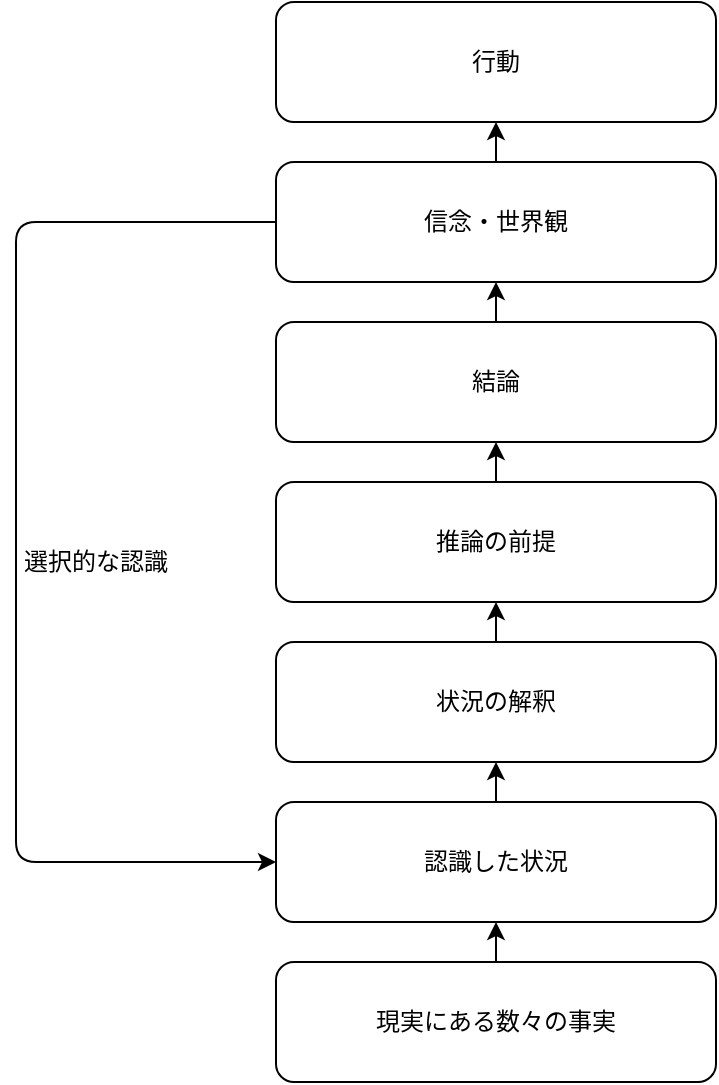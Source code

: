 <mxfile version="13.1.3">
    <diagram id="6hGFLwfOUW9BJ-s0fimq" name="Page-1">
        <mxGraphModel dx="536" dy="830" grid="1" gridSize="10" guides="1" tooltips="1" connect="1" arrows="1" fold="1" page="1" pageScale="1" pageWidth="827" pageHeight="1169" math="0" shadow="0">
            <root>
                <mxCell id="0"/>
                <mxCell id="1" parent="0"/>
                <mxCell id="2" value="現実にある数々の事実" style="rounded=1;whiteSpace=wrap;html=1;" vertex="1" parent="1">
                    <mxGeometry x="190" y="720" width="220" height="60" as="geometry"/>
                </mxCell>
                <mxCell id="3" value="認識した状況" style="rounded=1;whiteSpace=wrap;html=1;" vertex="1" parent="1">
                    <mxGeometry x="190" y="640" width="220" height="60" as="geometry"/>
                </mxCell>
                <mxCell id="4" value="状況の解釈" style="rounded=1;whiteSpace=wrap;html=1;" vertex="1" parent="1">
                    <mxGeometry x="190" y="560" width="220" height="60" as="geometry"/>
                </mxCell>
                <mxCell id="5" value="推論の前提" style="rounded=1;whiteSpace=wrap;html=1;" vertex="1" parent="1">
                    <mxGeometry x="190" y="480" width="220" height="60" as="geometry"/>
                </mxCell>
                <mxCell id="6" value="結論" style="rounded=1;whiteSpace=wrap;html=1;" vertex="1" parent="1">
                    <mxGeometry x="190" y="400" width="220" height="60" as="geometry"/>
                </mxCell>
                <mxCell id="7" value="信念・世界観" style="rounded=1;whiteSpace=wrap;html=1;" vertex="1" parent="1">
                    <mxGeometry x="190" y="320" width="220" height="60" as="geometry"/>
                </mxCell>
                <mxCell id="8" value="行動" style="rounded=1;whiteSpace=wrap;html=1;" vertex="1" parent="1">
                    <mxGeometry x="190" y="240" width="220" height="60" as="geometry"/>
                </mxCell>
                <mxCell id="9" value="" style="endArrow=classic;html=1;exitX=0.5;exitY=0;exitDx=0;exitDy=0;" edge="1" parent="1" source="2">
                    <mxGeometry width="50" height="50" relative="1" as="geometry">
                        <mxPoint x="250" y="450" as="sourcePoint"/>
                        <mxPoint x="300" y="700" as="targetPoint"/>
                    </mxGeometry>
                </mxCell>
                <mxCell id="10" value="" style="endArrow=classic;html=1;entryX=0.5;entryY=1;entryDx=0;entryDy=0;" edge="1" parent="1" target="4">
                    <mxGeometry width="50" height="50" relative="1" as="geometry">
                        <mxPoint x="300" y="640" as="sourcePoint"/>
                        <mxPoint x="310" y="710" as="targetPoint"/>
                    </mxGeometry>
                </mxCell>
                <mxCell id="11" value="" style="endArrow=classic;html=1;exitX=0.5;exitY=0;exitDx=0;exitDy=0;" edge="1" parent="1" source="4" target="5">
                    <mxGeometry width="50" height="50" relative="1" as="geometry">
                        <mxPoint x="302" y="560" as="sourcePoint"/>
                        <mxPoint x="310" y="630" as="targetPoint"/>
                    </mxGeometry>
                </mxCell>
                <mxCell id="12" value="" style="endArrow=classic;html=1;entryX=0.5;entryY=1;entryDx=0;entryDy=0;" edge="1" parent="1" target="6">
                    <mxGeometry width="50" height="50" relative="1" as="geometry">
                        <mxPoint x="300" y="480" as="sourcePoint"/>
                        <mxPoint x="311.2" y="550" as="targetPoint"/>
                    </mxGeometry>
                </mxCell>
                <mxCell id="15" value="" style="endArrow=classic;html=1;entryX=0.5;entryY=1;entryDx=0;entryDy=0;" edge="1" parent="1" target="7">
                    <mxGeometry width="50" height="50" relative="1" as="geometry">
                        <mxPoint x="300" y="400" as="sourcePoint"/>
                        <mxPoint x="310" y="470" as="targetPoint"/>
                    </mxGeometry>
                </mxCell>
                <mxCell id="16" value="" style="endArrow=classic;html=1;entryX=0.5;entryY=1;entryDx=0;entryDy=0;" edge="1" parent="1" target="8">
                    <mxGeometry width="50" height="50" relative="1" as="geometry">
                        <mxPoint x="300" y="320" as="sourcePoint"/>
                        <mxPoint x="310" y="390" as="targetPoint"/>
                    </mxGeometry>
                </mxCell>
                <mxCell id="17" value="" style="edgeStyle=elbowEdgeStyle;elbow=horizontal;endArrow=classic;html=1;exitX=0;exitY=0.5;exitDx=0;exitDy=0;entryX=0;entryY=0.5;entryDx=0;entryDy=0;" edge="1" parent="1" source="7" target="3">
                    <mxGeometry width="50" height="50" relative="1" as="geometry">
                        <mxPoint x="250" y="450" as="sourcePoint"/>
                        <mxPoint x="300" y="400" as="targetPoint"/>
                        <Array as="points">
                            <mxPoint x="60" y="640"/>
                        </Array>
                    </mxGeometry>
                </mxCell>
                <mxCell id="18" value="選択的な認識" style="text;html=1;strokeColor=none;fillColor=none;align=center;verticalAlign=middle;whiteSpace=wrap;rounded=0;" vertex="1" parent="1">
                    <mxGeometry x="60" y="510" width="80" height="20" as="geometry"/>
                </mxCell>
            </root>
        </mxGraphModel>
    </diagram>
</mxfile>